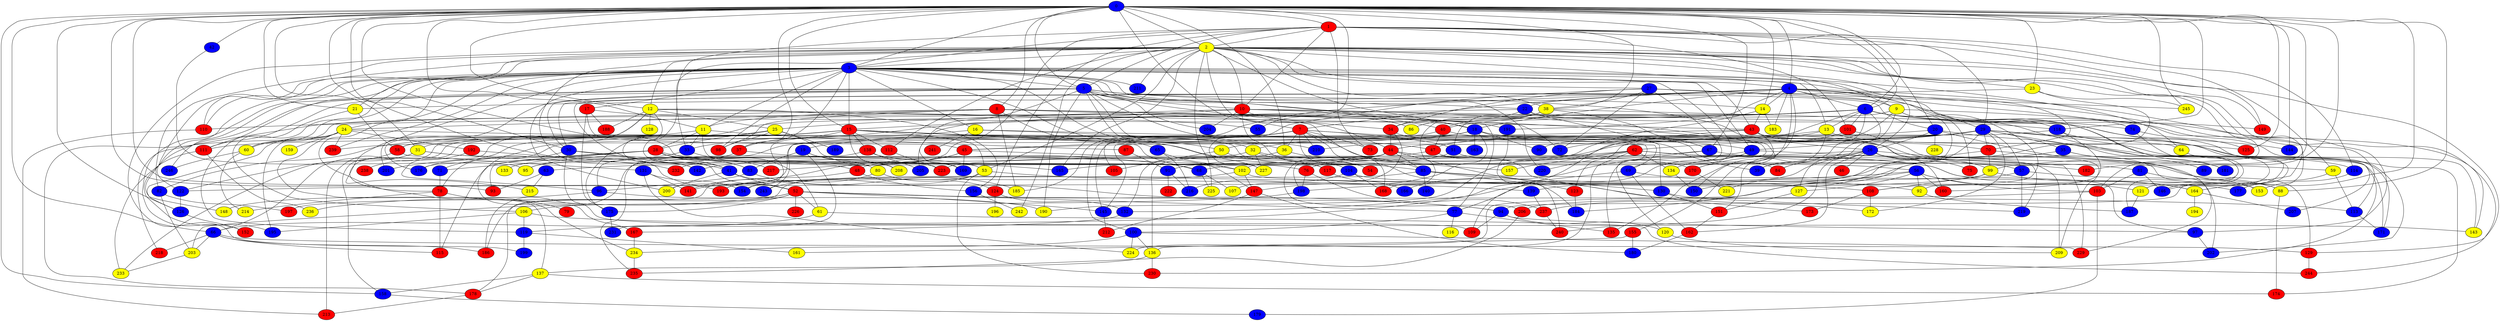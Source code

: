 graph {
0 [style = filled fillcolor = blue];
1 [style = filled fillcolor = red];
2 [style = filled fillcolor = yellow];
3 [style = filled fillcolor = blue];
4 [style = filled fillcolor = blue];
5 [style = filled fillcolor = blue];
6 [style = filled fillcolor = blue];
7 [style = filled fillcolor = red];
8 [style = filled fillcolor = red];
9 [style = filled fillcolor = yellow];
10 [style = filled fillcolor = red];
11 [style = filled fillcolor = yellow];
12 [style = filled fillcolor = yellow];
13 [style = filled fillcolor = yellow];
14 [style = filled fillcolor = yellow];
15 [style = filled fillcolor = red];
16 [style = filled fillcolor = yellow];
17 [style = filled fillcolor = red];
18 [style = filled fillcolor = blue];
19 [style = filled fillcolor = blue];
20 [style = filled fillcolor = blue];
21 [style = filled fillcolor = yellow];
22 [style = filled fillcolor = blue];
23 [style = filled fillcolor = yellow];
24 [style = filled fillcolor = yellow];
25 [style = filled fillcolor = yellow];
26 [style = filled fillcolor = blue];
27 [style = filled fillcolor = blue];
28 [style = filled fillcolor = red];
29 [style = filled fillcolor = blue];
30 [style = filled fillcolor = blue];
31 [style = filled fillcolor = yellow];
32 [style = filled fillcolor = yellow];
33 [style = filled fillcolor = blue];
34 [style = filled fillcolor = red];
35 [style = filled fillcolor = blue];
36 [style = filled fillcolor = yellow];
37 [style = filled fillcolor = red];
38 [style = filled fillcolor = yellow];
39 [style = filled fillcolor = blue];
40 [style = filled fillcolor = red];
41 [style = filled fillcolor = blue];
42 [style = filled fillcolor = blue];
43 [style = filled fillcolor = red];
44 [style = filled fillcolor = red];
45 [style = filled fillcolor = red];
46 [style = filled fillcolor = red];
47 [style = filled fillcolor = red];
48 [style = filled fillcolor = red];
49 [style = filled fillcolor = blue];
50 [style = filled fillcolor = yellow];
51 [style = filled fillcolor = blue];
52 [style = filled fillcolor = red];
53 [style = filled fillcolor = yellow];
54 [style = filled fillcolor = red];
55 [style = filled fillcolor = blue];
56 [style = filled fillcolor = blue];
57 [style = filled fillcolor = blue];
58 [style = filled fillcolor = red];
59 [style = filled fillcolor = yellow];
60 [style = filled fillcolor = yellow];
61 [style = filled fillcolor = yellow];
62 [style = filled fillcolor = red];
63 [style = filled fillcolor = blue];
64 [style = filled fillcolor = yellow];
65 [style = filled fillcolor = blue];
66 [style = filled fillcolor = blue];
67 [style = filled fillcolor = blue];
68 [style = filled fillcolor = blue];
69 [style = filled fillcolor = blue];
70 [style = filled fillcolor = red];
71 [style = filled fillcolor = blue];
72 [style = filled fillcolor = blue];
73 [style = filled fillcolor = red];
74 [style = filled fillcolor = blue];
75 [style = filled fillcolor = red];
76 [style = filled fillcolor = red];
77 [style = filled fillcolor = blue];
78 [style = filled fillcolor = red];
79 [style = filled fillcolor = red];
80 [style = filled fillcolor = yellow];
81 [style = filled fillcolor = blue];
82 [style = filled fillcolor = blue];
83 [style = filled fillcolor = blue];
84 [style = filled fillcolor = red];
85 [style = filled fillcolor = blue];
86 [style = filled fillcolor = yellow];
87 [style = filled fillcolor = red];
88 [style = filled fillcolor = yellow];
89 [style = filled fillcolor = blue];
90 [style = filled fillcolor = blue];
91 [style = filled fillcolor = blue];
92 [style = filled fillcolor = yellow];
93 [style = filled fillcolor = red];
94 [style = filled fillcolor = blue];
95 [style = filled fillcolor = yellow];
96 [style = filled fillcolor = blue];
97 [style = filled fillcolor = blue];
98 [style = filled fillcolor = red];
99 [style = filled fillcolor = yellow];
100 [style = filled fillcolor = blue];
101 [style = filled fillcolor = red];
102 [style = filled fillcolor = yellow];
103 [style = filled fillcolor = red];
104 [style = filled fillcolor = blue];
105 [style = filled fillcolor = red];
106 [style = filled fillcolor = yellow];
107 [style = filled fillcolor = yellow];
108 [style = filled fillcolor = red];
109 [style = filled fillcolor = red];
110 [style = filled fillcolor = red];
111 [style = filled fillcolor = red];
112 [style = filled fillcolor = red];
113 [style = filled fillcolor = blue];
114 [style = filled fillcolor = blue];
115 [style = filled fillcolor = red];
116 [style = filled fillcolor = yellow];
117 [style = filled fillcolor = red];
118 [style = filled fillcolor = blue];
119 [style = filled fillcolor = blue];
120 [style = filled fillcolor = yellow];
121 [style = filled fillcolor = yellow];
122 [style = filled fillcolor = blue];
123 [style = filled fillcolor = red];
124 [style = filled fillcolor = red];
125 [style = filled fillcolor = red];
126 [style = filled fillcolor = blue];
127 [style = filled fillcolor = yellow];
128 [style = filled fillcolor = yellow];
129 [style = filled fillcolor = red];
130 [style = filled fillcolor = blue];
131 [style = filled fillcolor = blue];
132 [style = filled fillcolor = blue];
133 [style = filled fillcolor = yellow];
134 [style = filled fillcolor = yellow];
135 [style = filled fillcolor = red];
136 [style = filled fillcolor = yellow];
137 [style = filled fillcolor = yellow];
138 [style = filled fillcolor = red];
139 [style = filled fillcolor = blue];
140 [style = filled fillcolor = blue];
141 [style = filled fillcolor = red];
142 [style = filled fillcolor = blue];
143 [style = filled fillcolor = yellow];
144 [style = filled fillcolor = blue];
145 [style = filled fillcolor = blue];
146 [style = filled fillcolor = blue];
147 [style = filled fillcolor = red];
148 [style = filled fillcolor = yellow];
149 [style = filled fillcolor = red];
150 [style = filled fillcolor = blue];
151 [style = filled fillcolor = red];
152 [style = filled fillcolor = red];
153 [style = filled fillcolor = yellow];
154 [style = filled fillcolor = blue];
155 [style = filled fillcolor = red];
156 [style = filled fillcolor = blue];
157 [style = filled fillcolor = yellow];
158 [style = filled fillcolor = blue];
159 [style = filled fillcolor = yellow];
160 [style = filled fillcolor = red];
161 [style = filled fillcolor = yellow];
162 [style = filled fillcolor = red];
163 [style = filled fillcolor = blue];
164 [style = filled fillcolor = yellow];
165 [style = filled fillcolor = blue];
166 [style = filled fillcolor = blue];
167 [style = filled fillcolor = red];
168 [style = filled fillcolor = red];
169 [style = filled fillcolor = blue];
170 [style = filled fillcolor = red];
171 [style = filled fillcolor = blue];
172 [style = filled fillcolor = yellow];
173 [style = filled fillcolor = red];
174 [style = filled fillcolor = red];
175 [style = filled fillcolor = blue];
176 [style = filled fillcolor = blue];
177 [style = filled fillcolor = blue];
178 [style = filled fillcolor = red];
179 [style = filled fillcolor = blue];
180 [style = filled fillcolor = blue];
181 [style = filled fillcolor = blue];
182 [style = filled fillcolor = red];
183 [style = filled fillcolor = yellow];
184 [style = filled fillcolor = blue];
185 [style = filled fillcolor = yellow];
186 [style = filled fillcolor = red];
187 [style = filled fillcolor = blue];
188 [style = filled fillcolor = red];
189 [style = filled fillcolor = blue];
190 [style = filled fillcolor = yellow];
191 [style = filled fillcolor = blue];
192 [style = filled fillcolor = red];
193 [style = filled fillcolor = red];
194 [style = filled fillcolor = yellow];
195 [style = filled fillcolor = blue];
196 [style = filled fillcolor = yellow];
197 [style = filled fillcolor = red];
198 [style = filled fillcolor = blue];
199 [style = filled fillcolor = blue];
200 [style = filled fillcolor = yellow];
201 [style = filled fillcolor = blue];
202 [style = filled fillcolor = blue];
203 [style = filled fillcolor = yellow];
204 [style = filled fillcolor = blue];
205 [style = filled fillcolor = blue];
206 [style = filled fillcolor = red];
207 [style = filled fillcolor = blue];
208 [style = filled fillcolor = yellow];
209 [style = filled fillcolor = yellow];
210 [style = filled fillcolor = blue];
211 [style = filled fillcolor = blue];
212 [style = filled fillcolor = red];
213 [style = filled fillcolor = red];
214 [style = filled fillcolor = yellow];
215 [style = filled fillcolor = yellow];
216 [style = filled fillcolor = blue];
217 [style = filled fillcolor = red];
218 [style = filled fillcolor = red];
219 [style = filled fillcolor = blue];
220 [style = filled fillcolor = blue];
221 [style = filled fillcolor = yellow];
222 [style = filled fillcolor = red];
223 [style = filled fillcolor = red];
224 [style = filled fillcolor = yellow];
225 [style = filled fillcolor = yellow];
226 [style = filled fillcolor = red];
227 [style = filled fillcolor = yellow];
228 [style = filled fillcolor = yellow];
229 [style = filled fillcolor = red];
230 [style = filled fillcolor = red];
231 [style = filled fillcolor = blue];
232 [style = filled fillcolor = red];
233 [style = filled fillcolor = yellow];
234 [style = filled fillcolor = yellow];
235 [style = filled fillcolor = red];
236 [style = filled fillcolor = yellow];
237 [style = filled fillcolor = red];
238 [style = filled fillcolor = red];
239 [style = filled fillcolor = red];
240 [style = filled fillcolor = red];
241 [style = filled fillcolor = red];
242 [style = filled fillcolor = yellow];
243 [style = filled fillcolor = blue];
244 [style = filled fillcolor = red];
245 [style = filled fillcolor = yellow];
246 [style = filled fillcolor = blue];
0 -- 158;
0 -- 4;
0 -- 3;
0 -- 2;
0 -- 1;
0 -- 5;
0 -- 6;
0 -- 7;
0 -- 8;
0 -- 11;
0 -- 12;
0 -- 14;
0 -- 15;
0 -- 20;
0 -- 21;
0 -- 23;
0 -- 30;
0 -- 31;
0 -- 36;
0 -- 37;
0 -- 38;
0 -- 42;
0 -- 52;
0 -- 55;
0 -- 66;
0 -- 67;
0 -- 76;
0 -- 88;
0 -- 93;
0 -- 103;
0 -- 118;
0 -- 125;
0 -- 126;
0 -- 144;
0 -- 146;
0 -- 182;
0 -- 193;
0 -- 245;
1 -- 2;
1 -- 3;
1 -- 5;
1 -- 6;
1 -- 10;
1 -- 29;
1 -- 33;
1 -- 59;
1 -- 73;
1 -- 101;
1 -- 114;
1 -- 124;
1 -- 149;
1 -- 232;
2 -- 3;
2 -- 4;
2 -- 9;
2 -- 10;
2 -- 12;
2 -- 13;
2 -- 18;
2 -- 21;
2 -- 23;
2 -- 26;
2 -- 27;
2 -- 38;
2 -- 41;
2 -- 44;
2 -- 53;
2 -- 82;
2 -- 99;
2 -- 110;
2 -- 112;
2 -- 122;
2 -- 129;
2 -- 142;
2 -- 143;
2 -- 149;
2 -- 164;
2 -- 165;
2 -- 199;
2 -- 211;
2 -- 225;
2 -- 242;
3 -- 5;
3 -- 11;
3 -- 15;
3 -- 16;
3 -- 17;
3 -- 22;
3 -- 24;
3 -- 29;
3 -- 37;
3 -- 40;
3 -- 43;
3 -- 49;
3 -- 50;
3 -- 60;
3 -- 64;
3 -- 69;
3 -- 70;
3 -- 98;
3 -- 106;
3 -- 110;
3 -- 111;
3 -- 148;
3 -- 200;
3 -- 211;
3 -- 215;
3 -- 220;
3 -- 227;
3 -- 234;
3 -- 239;
3 -- 246;
4 -- 6;
4 -- 7;
4 -- 9;
4 -- 14;
4 -- 18;
4 -- 21;
4 -- 22;
4 -- 30;
4 -- 74;
4 -- 97;
4 -- 113;
4 -- 118;
4 -- 135;
4 -- 155;
4 -- 181;
4 -- 183;
4 -- 185;
4 -- 191;
5 -- 10;
5 -- 14;
5 -- 20;
5 -- 26;
5 -- 30;
5 -- 32;
5 -- 34;
5 -- 47;
5 -- 77;
5 -- 111;
5 -- 152;
5 -- 169;
5 -- 190;
5 -- 195;
5 -- 201;
5 -- 204;
5 -- 210;
6 -- 13;
6 -- 33;
6 -- 39;
6 -- 40;
6 -- 47;
6 -- 58;
6 -- 60;
6 -- 74;
6 -- 84;
6 -- 92;
6 -- 101;
6 -- 108;
6 -- 110;
6 -- 143;
6 -- 149;
6 -- 244;
7 -- 19;
7 -- 36;
7 -- 39;
7 -- 45;
7 -- 51;
7 -- 73;
7 -- 96;
7 -- 100;
7 -- 105;
7 -- 157;
7 -- 168;
7 -- 184;
7 -- 210;
7 -- 243;
8 -- 11;
8 -- 24;
8 -- 65;
8 -- 72;
8 -- 85;
8 -- 98;
8 -- 170;
8 -- 185;
8 -- 218;
9 -- 34;
9 -- 75;
9 -- 123;
9 -- 127;
9 -- 177;
9 -- 221;
10 -- 15;
10 -- 18;
10 -- 25;
10 -- 54;
10 -- 86;
10 -- 118;
10 -- 150;
10 -- 204;
11 -- 28;
11 -- 33;
11 -- 48;
11 -- 82;
11 -- 87;
12 -- 25;
12 -- 43;
12 -- 52;
12 -- 55;
12 -- 96;
12 -- 128;
12 -- 156;
12 -- 176;
12 -- 188;
13 -- 45;
13 -- 90;
13 -- 151;
13 -- 171;
14 -- 43;
14 -- 68;
14 -- 183;
15 -- 31;
15 -- 37;
15 -- 53;
15 -- 58;
15 -- 68;
15 -- 78;
15 -- 85;
15 -- 112;
15 -- 117;
15 -- 120;
15 -- 138;
15 -- 158;
15 -- 176;
15 -- 178;
15 -- 208;
15 -- 213;
16 -- 36;
16 -- 69;
16 -- 154;
16 -- 241;
17 -- 45;
17 -- 175;
17 -- 188;
17 -- 191;
18 -- 32;
18 -- 49;
18 -- 71;
18 -- 90;
18 -- 145;
18 -- 147;
18 -- 163;
18 -- 209;
19 -- 80;
19 -- 83;
19 -- 208;
19 -- 231;
20 -- 26;
20 -- 145;
20 -- 228;
20 -- 229;
20 -- 230;
21 -- 58;
21 -- 119;
22 -- 86;
22 -- 130;
22 -- 171;
22 -- 205;
23 -- 83;
23 -- 150;
23 -- 245;
24 -- 60;
24 -- 126;
24 -- 137;
24 -- 159;
24 -- 192;
24 -- 195;
24 -- 202;
24 -- 239;
25 -- 28;
25 -- 98;
25 -- 169;
25 -- 175;
25 -- 189;
26 -- 39;
26 -- 46;
26 -- 59;
26 -- 75;
26 -- 76;
26 -- 81;
26 -- 84;
26 -- 132;
26 -- 160;
26 -- 162;
26 -- 240;
27 -- 34;
27 -- 38;
27 -- 72;
27 -- 121;
27 -- 135;
27 -- 227;
27 -- 245;
28 -- 41;
28 -- 53;
28 -- 56;
28 -- 83;
28 -- 93;
28 -- 102;
28 -- 115;
28 -- 133;
28 -- 201;
28 -- 217;
29 -- 35;
29 -- 44;
29 -- 49;
29 -- 57;
29 -- 62;
29 -- 64;
29 -- 70;
29 -- 72;
29 -- 78;
29 -- 91;
29 -- 111;
29 -- 144;
29 -- 172;
29 -- 174;
29 -- 184;
29 -- 187;
29 -- 202;
29 -- 210;
30 -- 41;
30 -- 109;
30 -- 142;
30 -- 167;
31 -- 66;
31 -- 165;
31 -- 223;
31 -- 233;
32 -- 54;
32 -- 95;
32 -- 164;
32 -- 227;
33 -- 61;
33 -- 71;
34 -- 44;
34 -- 84;
34 -- 107;
35 -- 89;
35 -- 181;
35 -- 237;
36 -- 132;
36 -- 182;
37 -- 68;
37 -- 95;
38 -- 40;
38 -- 51;
38 -- 67;
38 -- 94;
38 -- 168;
40 -- 47;
40 -- 70;
40 -- 239;
41 -- 52;
41 -- 94;
41 -- 200;
42 -- 95;
43 -- 50;
43 -- 99;
43 -- 109;
43 -- 125;
43 -- 170;
44 -- 48;
44 -- 85;
44 -- 97;
44 -- 136;
44 -- 170;
44 -- 172;
44 -- 186;
44 -- 206;
44 -- 217;
45 -- 117;
45 -- 141;
45 -- 142;
45 -- 169;
47 -- 173;
47 -- 223;
48 -- 156;
48 -- 178;
49 -- 63;
49 -- 77;
49 -- 134;
49 -- 229;
50 -- 104;
50 -- 105;
51 -- 57;
51 -- 165;
52 -- 61;
52 -- 77;
52 -- 94;
52 -- 106;
52 -- 113;
52 -- 145;
52 -- 175;
52 -- 197;
52 -- 226;
52 -- 236;
53 -- 139;
53 -- 186;
53 -- 230;
53 -- 243;
56 -- 92;
56 -- 103;
56 -- 121;
56 -- 127;
56 -- 136;
56 -- 160;
56 -- 198;
57 -- 88;
57 -- 122;
57 -- 219;
58 -- 122;
58 -- 131;
59 -- 113;
59 -- 177;
60 -- 214;
60 -- 246;
61 -- 66;
61 -- 244;
62 -- 134;
62 -- 157;
62 -- 176;
62 -- 198;
62 -- 209;
62 -- 219;
62 -- 220;
62 -- 224;
63 -- 93;
63 -- 215;
64 -- 146;
65 -- 102;
65 -- 216;
66 -- 115;
66 -- 129;
66 -- 186;
66 -- 203;
66 -- 218;
67 -- 102;
67 -- 129;
67 -- 166;
68 -- 107;
68 -- 225;
69 -- 92;
69 -- 119;
69 -- 162;
70 -- 99;
70 -- 114;
70 -- 139;
71 -- 78;
74 -- 121;
74 -- 125;
76 -- 198;
76 -- 237;
77 -- 100;
77 -- 116;
77 -- 135;
78 -- 79;
78 -- 115;
78 -- 214;
80 -- 124;
80 -- 193;
81 -- 88;
81 -- 103;
81 -- 146;
82 -- 197;
82 -- 203;
83 -- 96;
83 -- 185;
85 -- 123;
85 -- 130;
85 -- 140;
85 -- 153;
85 -- 193;
87 -- 91;
88 -- 174;
91 -- 216;
91 -- 222;
92 -- 187;
94 -- 97;
94 -- 109;
94 -- 120;
96 -- 148;
96 -- 190;
97 -- 202;
99 -- 108;
99 -- 154;
99 -- 164;
100 -- 136;
100 -- 224;
100 -- 229;
100 -- 234;
101 -- 153;
101 -- 190;
102 -- 141;
102 -- 147;
102 -- 177;
103 -- 179;
103 -- 206;
104 -- 108;
104 -- 168;
104 -- 216;
106 -- 119;
106 -- 143;
106 -- 195;
108 -- 172;
108 -- 173;
110 -- 213;
111 -- 233;
111 -- 236;
112 -- 223;
113 -- 171;
114 -- 153;
117 -- 166;
118 -- 160;
118 -- 200;
118 -- 207;
119 -- 161;
119 -- 199;
120 -- 209;
121 -- 187;
122 -- 126;
123 -- 184;
124 -- 132;
124 -- 196;
126 -- 152;
127 -- 151;
129 -- 244;
130 -- 151;
130 -- 219;
131 -- 141;
131 -- 154;
131 -- 224;
132 -- 167;
134 -- 150;
136 -- 137;
136 -- 230;
137 -- 158;
137 -- 174;
137 -- 178;
138 -- 147;
138 -- 205;
138 -- 235;
139 -- 237;
145 -- 212;
147 -- 180;
147 -- 212;
151 -- 162;
155 -- 161;
155 -- 180;
156 -- 242;
158 -- 179;
162 -- 180;
164 -- 194;
164 -- 207;
167 -- 234;
170 -- 221;
175 -- 231;
178 -- 213;
191 -- 240;
192 -- 232;
192 -- 238;
198 -- 203;
203 -- 233;
206 -- 235;
234 -- 235;
237 -- 240;
}
